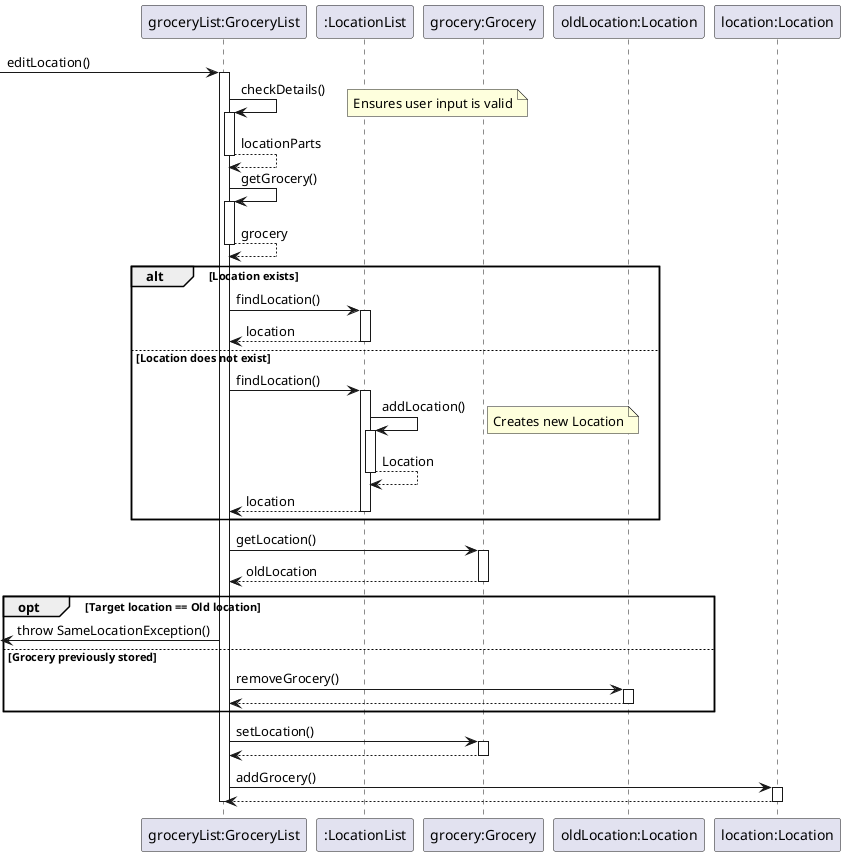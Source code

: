 @startuml

participant "groceryList:GroceryList" as gl
participant ":LocationList" as ll
participant "grocery:Grocery" as g
participant "oldLocation:Location" as ol
participant "location:Location" as nl

 -> gl : editLocation()
activate gl

gl -> gl : checkDetails()
note right
Ensures user input is valid
end note
activate gl
return locationParts

gl -> gl : getGrocery()
activate gl
return grocery

alt Location exists
    gl -> ll : findLocation()
    activate ll
    return location
else Location does not exist
    gl -> ll : findLocation()
    activate ll
    ll -> ll : addLocation()

    note right
    Creates new Location
    end note

    activate ll
    return Location
    return location
end

gl -> g : getLocation()
activate g
return oldLocation

opt Target location == Old location
    <- gl: throw SameLocationException()

else Grocery previously stored
    gl -> ol : removeGrocery()
    activate ol
    return
end

gl -> g : setLocation()
activate g
return

gl -> nl : addGrocery()
activate nl
return

deactivate gl


@enduml